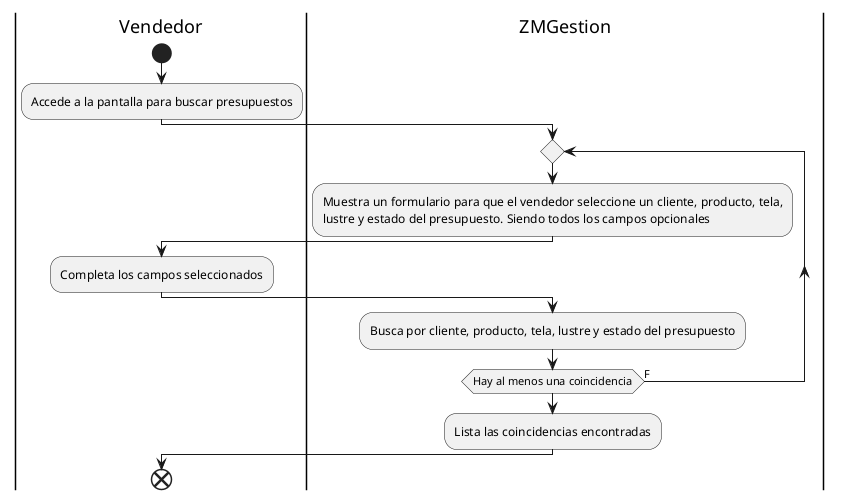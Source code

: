 @startuml buscarAvanzadoPresupuestos
|Vendedor|
start
:Accede a la pantalla para buscar presupuestos;
|ZMGestion|
repeat
:Muestra un formulario para que el vendedor seleccione un cliente, producto, tela,
lustre y estado del presupuesto. Siendo todos los campos opcionales;
|Vendedor|
:Completa los campos seleccionados;
|ZMGestion|
:Busca por cliente, producto, tela, lustre y estado del presupuesto;
repeat while(Hay al menos una coincidencia) is (F)
:Lista las coincidencias encontradas;
|Vendedor|
end
@enduml